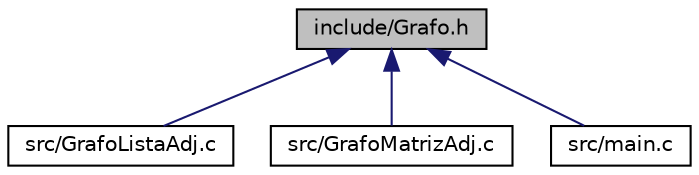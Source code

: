 digraph "include/Grafo.h"
{
 // LATEX_PDF_SIZE
  edge [fontname="Helvetica",fontsize="10",labelfontname="Helvetica",labelfontsize="10"];
  node [fontname="Helvetica",fontsize="10",shape=record];
  Node1 [label="include/Grafo.h",height=0.2,width=0.4,color="black", fillcolor="grey75", style="filled", fontcolor="black",tooltip="Biblioteca de grafos não ponderados."];
  Node1 -> Node2 [dir="back",color="midnightblue",fontsize="10",style="solid",fontname="Helvetica"];
  Node2 [label="src/GrafoListaAdj.c",height=0.2,width=0.4,color="black", fillcolor="white", style="filled",URL="$GrafoListaAdj_8c.html",tooltip=" "];
  Node1 -> Node3 [dir="back",color="midnightblue",fontsize="10",style="solid",fontname="Helvetica"];
  Node3 [label="src/GrafoMatrizAdj.c",height=0.2,width=0.4,color="black", fillcolor="white", style="filled",URL="$GrafoMatrizAdj_8c.html",tooltip=" "];
  Node1 -> Node4 [dir="back",color="midnightblue",fontsize="10",style="solid",fontname="Helvetica"];
  Node4 [label="src/main.c",height=0.2,width=0.4,color="black", fillcolor="white", style="filled",URL="$main_8c.html",tooltip=" "];
}
